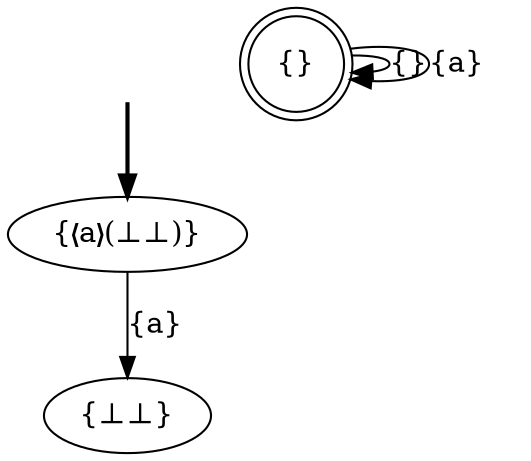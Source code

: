 digraph {
	fake0 [style=invisible]
	"{}" [shape=doublecircle]
	"{⊥⊥}"
	"{❬a❭(⊥⊥)}" [root=true]
	fake0 -> "{❬a❭(⊥⊥)}" [style=bold]
	"{}" -> "{}" [label="{}"]
	"{}" -> "{}" [label="{a}"]
	"{❬a❭(⊥⊥)}" -> "{⊥⊥}" [label="{a}"]
}
